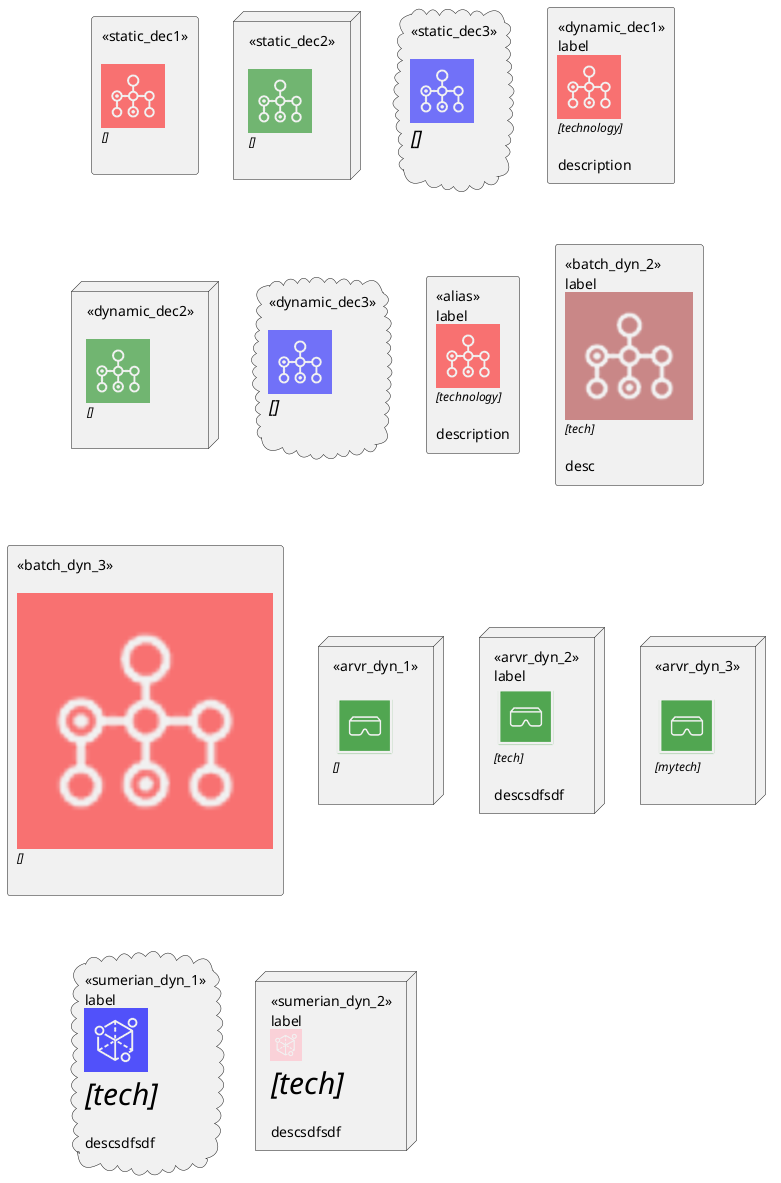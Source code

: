 @startuml
'all sprites in a category would be included in an all.puml file for that category
'==================================================================================================

'create equivalent of icons shown here https://github.com/awslabs/aws-icons-for-plantuml
sprite $Batch [64x64/16z] {
xLQ7bjim30CdzFzVtEV1iErPkJpT7iYm5aWDKERujFZ5Bp8YkSvM011VfMzSDy2Mw1JidbCGAtmllmbPuIkoImjyGUsyBV4LV95_Xny50bpW4uTRAjOKu81b
Xa0vbX3OKFG5C0IMNLyxXA_3PvW5hqHSOFBP_Ovk4036hYi0pJdTCgqD6A0g4FQ0hOwygxSikGOanw11AuvtomxXjNiRDECmn21xxTkJP0N4tdy1Gmu5T2GW
6ygFL_sqbx3NvA_FVtt_ri_F1CZNra-10TpNhvVr2KGcyVCOdoBySlpv-jC1ZSVveO36_Fwb0UASqGqG0QpfJgP2Eo60u59-fLVozhhdNk2WTeDpq2O6AAL_
uV7KGPNO2lya17gz1pMiD1VmFNH9IBLNe3xA3q07eNsMy_WdXESwU4jRmddEk-FUuPFjjthiqAEGVUz8rlqmsK1nhtYlklvp7vWRfka0jUNITUdTzgxFyzLx
-Ikh_YdmYr_y0G
}

'https://github.com/awslabs/aws-icons-for-plantuml/blob/master/dist/ARVR/ARVR.puml
sprite $Arvr [64x64/16z] {
xTG3WiH054NHzutP_th7RHkfsmnEdE1HZMZsIn0_DGDuuVsZJwnMVJ-57txuuKrsP4Tv1mjl3Nw43qZlo147VO9xPueyu8j1l3jm7V0GtPFWe8_UKzpL3rzc
TO4l0gZEzufCsDd-rnhoN2zKtKLoWk-bkHq--vabr0TypEy_WiwEmc9K7FATAd_fVDwOZygdU_uEF_pmLgUMA_wChkV1SavCc4LdXNVe2m
}

'https://github.com/awslabs/aws-icons-for-plantuml/blob/master/dist/ARVR/Sumerian.puml
sprite $Sumerian [64x64/16z] {
xPO5qkim38HN3FU_xuE29mMx-Hbtg4to6GIZxVVJhtvLLI-XbK2QJo6sVv90JA3SImUJRVuAjBeDl8zE0G2EyVy42d87NGOmGG0vVHuu7iRWZt4daBUWWW6j
8w_zNufuHES9KgxpKjr5o6CKQyh5uGi59BTfEuR1GHvEi6cu0N2sWE8sb99j03370L41CkryG9FQh6rTffOJlEWGLz-cbv5N4Pqh83Vf5THL67BA-qXltEu_
2XWrtrzlzZUfwuBCdjy_3ilGeY0Pgmj0NO5ehtb1vh9c0OhsaV_Qfa_hKUzKUDIs_eJgy7myMFEPLzinwd3nSQ0rpwYR_kiWmAgVmezmYuKSJ_94VZJDABad
y4EnAVcdyy4Xo6H_7g-02Se1oIVprMqKX_YdW9_AEtjtdVlNiykVmAS0Tjd_1exTl8wS3Ju5q5sydGux-94Dty4xGtfeyAEewG4FQCvv0vQy0b8zvuiN_EYw
AHy0nu8Ue-gMJrFBOgjTKr_pYfyChlaOjDhmay6vj0xaWvyFxdKOyiYlZSFQGGZIVMbSrhaa46WOf-dmcOS1a3mPjp9mFqqf77FZ-7JZ-Y76UQvV_Uel
}



'=============================DECORATORS==================================
' We define 1 or more sprite decorators in stdlib
' Define our decorators that we know now - and can easily define new ones in future with as manty new parameters 
' as we want, that we don't even know about yet
' Let's say SpriteDecorator is defined month 1, SpriteDecorator2 is defined month 2, SpriteDecorator3 is defined month 3
'---------------------------------------------------
!unquoted procedure $SpriteDecorator($MySprite, $alias, $description="", $label="", $technology="", $scale=1, $colour="red")

rectangle $alias as "
<<$alias>>
$label
<color:$colour><$MySprite*$scale></color>
//<size:12>[$technology]</size>//

  $description"
!endprocedure

'add a new shape parameter
'---------------------------------------------------
!unquoted procedure $SpriteDecorator2($MySprite, $alias, $description="", $label="", $technology="", $scale=1, $colour="green", $shape="node")

$shape $alias as "
<<$alias>>
$label
<color:$colour><$MySprite*$scale></color>
//<size:12>[$technology]</size>//

  $description"
!endprocedure

'add a new shape parameter + a textsize parameter
'---------------------------------------------------
!unquoted procedure $SpriteDecorator3($MySprite, $alias, $description="", $label="", $technology="", $scale=1, $colour="blue", $shape="cloud", $textsize="18")

$shape $alias as "
<<$alias>>
$label
<color:$colour><$MySprite*$scale></color>
//<size:$textsize>[$technology]</size>//

  $description "
!endprocedure

' test STATIC call of decorators with same icon
'---------------------------------------------------
$SpriteDecorator("$Batch", "static_dec1")
$SpriteDecorator2("$Batch", "static_dec2", $shape="node")
$SpriteDecorator3("$Batch", "static_dec3", $shape="cloud", $textsize="20")

' test DYNAMIC call of decorators with same icon
'---------------------------------------------------
'this does not work directly as $SpriteDecorator - so we do indirect as per following line
!$dyn = "$Sprite"+ "Decorator"
%invoke_procedure($dyn, "$Batch", "dynamic_dec1", "description", "label", "technology")

!$dyn2 = "$Sprite"+ "Decorator2"
%invoke_procedure($dyn2, "$Batch", "dynamic_dec2")

!$dyn3 = "$Sprite"+ "Decorator3"
%invoke_procedure($dyn3, "$Batch", "dynamic_dec3")


'=============================END DECORATORS==================================



' The beauty here is that for a given icon, we can change a given macro upwards (but not downwards)
' e.g. can change BATCH_DYN invoked prodedure from $dyn, to $dyn2, to $dyn3 etc...  this gives: 
' future proofing: user's code stays the same, but support for new params can be added
' ability to easily change the default decoration 
!unquoted procedure $BATCH_DYN($alias, $description="", $label="", $technology="", $scale=1, $colour="red")
%invoke_procedure($dyn, "$Batch", $alias, $description, $label, $technology, $scale, $colour)
!endprocedure

!unquoted procedure $ARVR_DYN( $alias, $description="", $label="", $technology="", $scale=1, $colour="green", $shape="node")
%invoke_procedure($dyn2, "$Arvr", $alias, $description, $label, $technology, $scale, $colour, $shape)
!endprocedure

!unquoted procedure $SUMERIAN_DYN($alias, $description="", $label="", $technology="", $scale=1, $colour="blue", $shape="cloud", $textsize="30")
%invoke_procedure($dyn3, "$Sumerian", $alias, $description, $label, $technology, $scale, $colour, $shape, $textsize)
!endprocedure


' User can specify what they want in order, or via named arugments
$BATCH_DYN("alias", "description", "label", "technology", 1)
$BATCH_DYN("batch_dyn_2", "desc", "label", "tech", 2, "brown")
$BATCH_DYN("batch_dyn_3", $scale=4)

$ARVR_DYN( "arvr_dyn_1")
$ARVR_DYN("arvr_dyn_2", "descsdfsdf", "label", "tech")
$ARVR_DYN( "arvr_dyn_3", $technology="mytech")


$SUMERIAN_DYN("sumerian_dyn_1", "descsdfsdf", "label", "tech")
$SUMERIAN_DYN("sumerian_dyn_2", "descsdfsdf", "label", "tech", 0.5, "pink", "node", 30)



@enduml